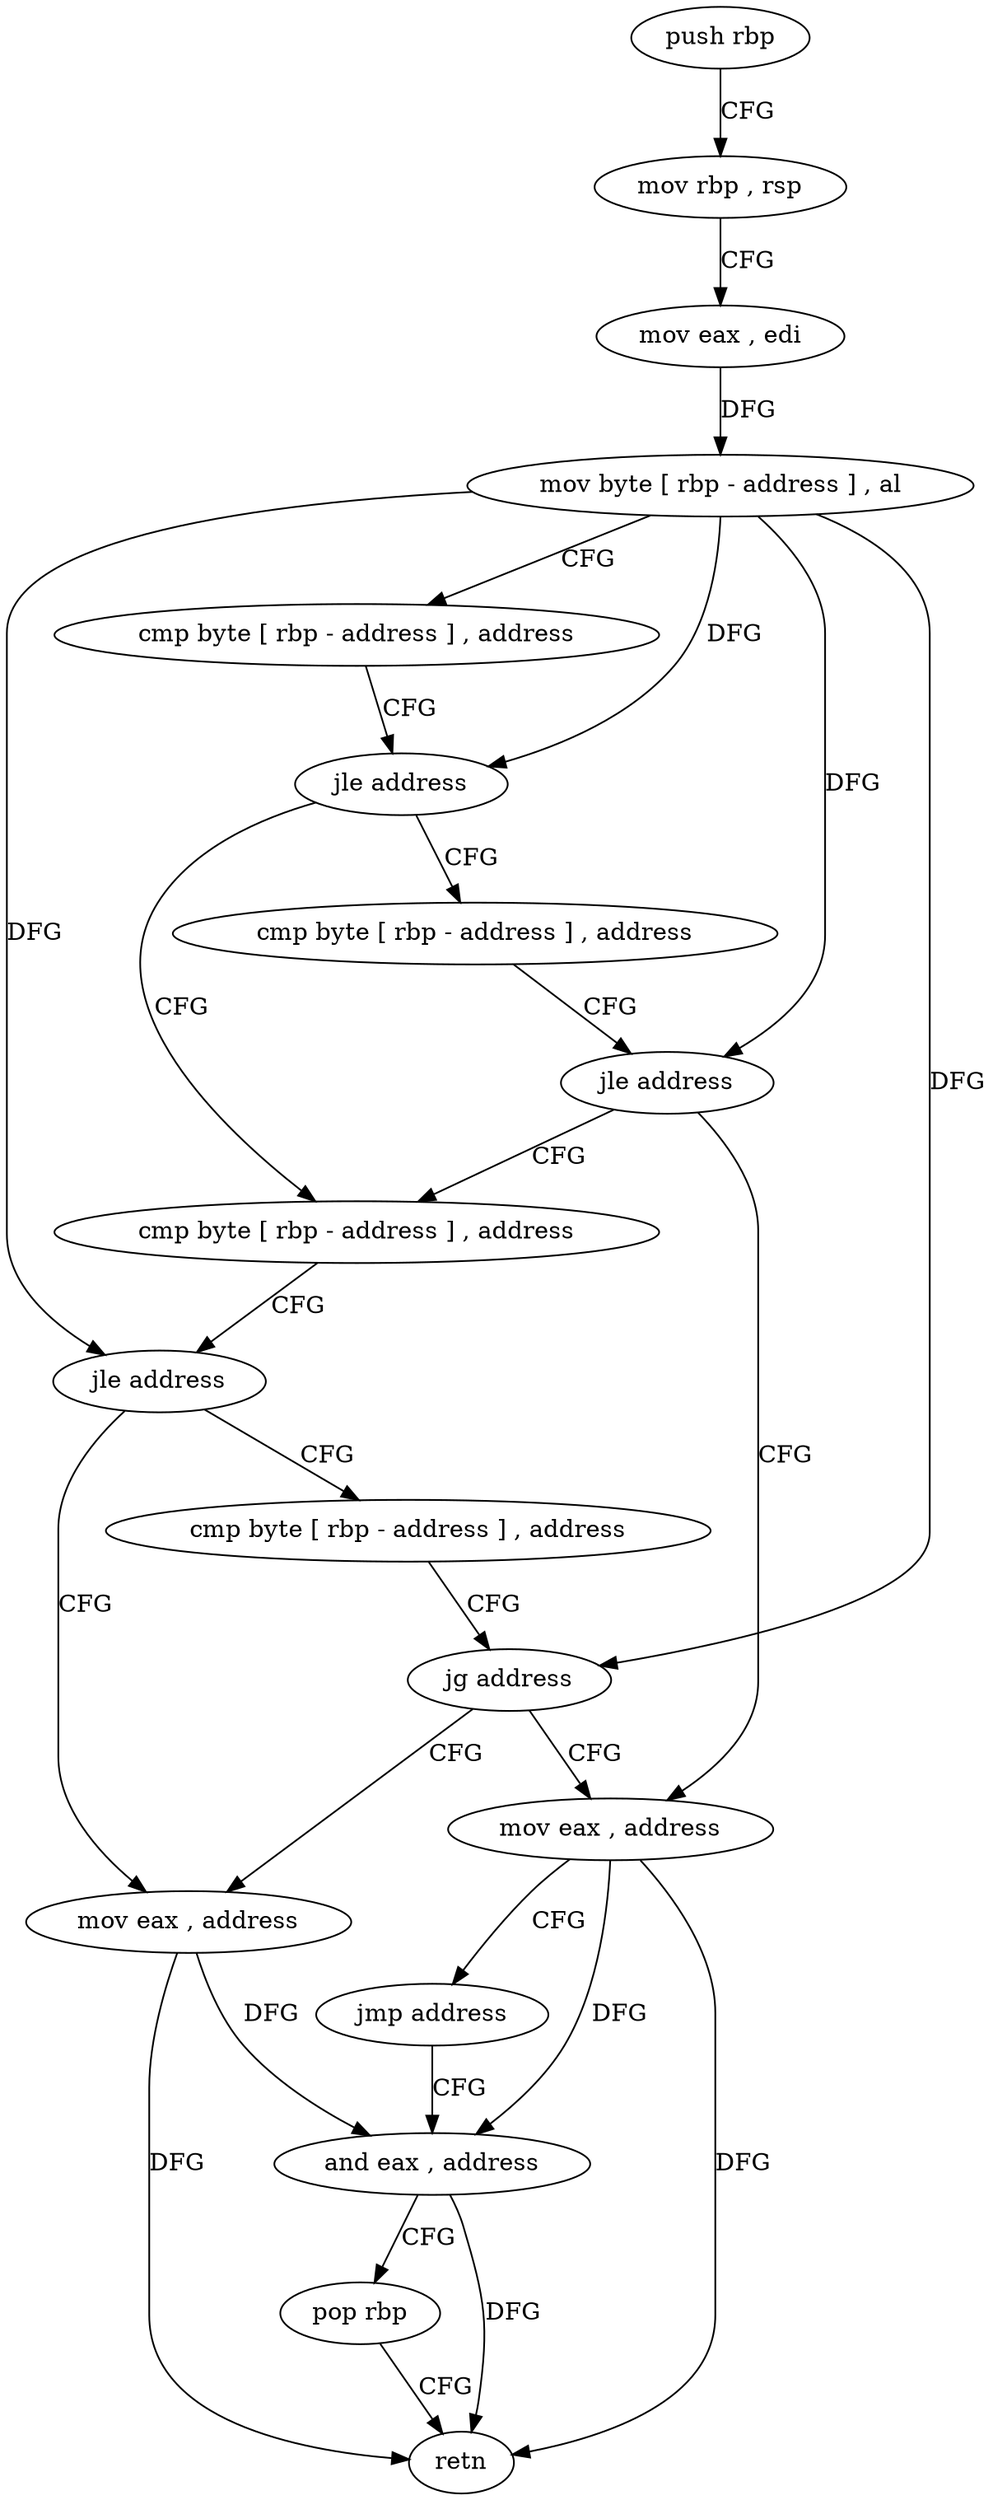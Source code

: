 digraph "func" {
"86183" [label = "push rbp" ]
"86184" [label = "mov rbp , rsp" ]
"86187" [label = "mov eax , edi" ]
"86189" [label = "mov byte [ rbp - address ] , al" ]
"86192" [label = "cmp byte [ rbp - address ] , address" ]
"86196" [label = "jle address" ]
"86204" [label = "cmp byte [ rbp - address ] , address" ]
"86198" [label = "cmp byte [ rbp - address ] , address" ]
"86208" [label = "jle address" ]
"86223" [label = "mov eax , address" ]
"86210" [label = "cmp byte [ rbp - address ] , address" ]
"86202" [label = "jle address" ]
"86216" [label = "mov eax , address" ]
"86228" [label = "and eax , address" ]
"86214" [label = "jg address" ]
"86221" [label = "jmp address" ]
"86231" [label = "pop rbp" ]
"86232" [label = "retn" ]
"86183" -> "86184" [ label = "CFG" ]
"86184" -> "86187" [ label = "CFG" ]
"86187" -> "86189" [ label = "DFG" ]
"86189" -> "86192" [ label = "CFG" ]
"86189" -> "86196" [ label = "DFG" ]
"86189" -> "86208" [ label = "DFG" ]
"86189" -> "86202" [ label = "DFG" ]
"86189" -> "86214" [ label = "DFG" ]
"86192" -> "86196" [ label = "CFG" ]
"86196" -> "86204" [ label = "CFG" ]
"86196" -> "86198" [ label = "CFG" ]
"86204" -> "86208" [ label = "CFG" ]
"86198" -> "86202" [ label = "CFG" ]
"86208" -> "86223" [ label = "CFG" ]
"86208" -> "86210" [ label = "CFG" ]
"86223" -> "86228" [ label = "DFG" ]
"86223" -> "86232" [ label = "DFG" ]
"86210" -> "86214" [ label = "CFG" ]
"86202" -> "86216" [ label = "CFG" ]
"86202" -> "86204" [ label = "CFG" ]
"86216" -> "86221" [ label = "CFG" ]
"86216" -> "86228" [ label = "DFG" ]
"86216" -> "86232" [ label = "DFG" ]
"86228" -> "86231" [ label = "CFG" ]
"86228" -> "86232" [ label = "DFG" ]
"86214" -> "86223" [ label = "CFG" ]
"86214" -> "86216" [ label = "CFG" ]
"86221" -> "86228" [ label = "CFG" ]
"86231" -> "86232" [ label = "CFG" ]
}
